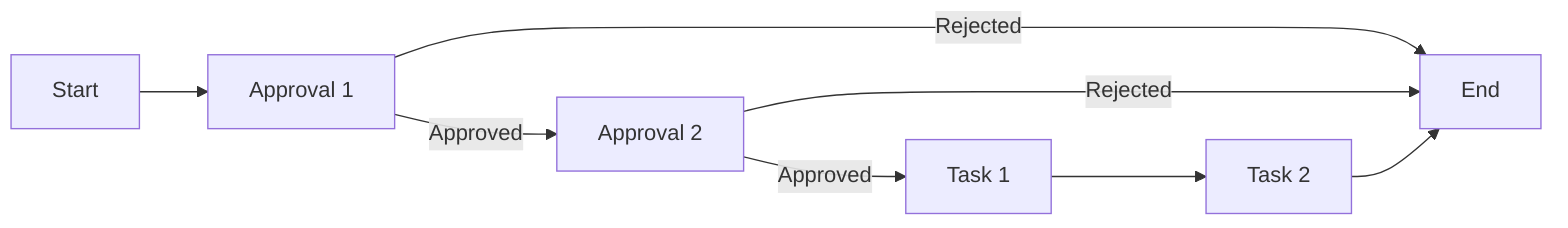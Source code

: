 graph LR
  S0[Start]
  A1[Approval 1]
  A2[Approval 2]
  T1[Task 1]
  T2[Task 2]
  E0[End]
  
  S0-->A1
  A1--Rejected-->E0
  A1--Approved-->A2
  A2--Rejected-->E0
  A2--Approved-->T1
  T1-->T2
  T2-->E0